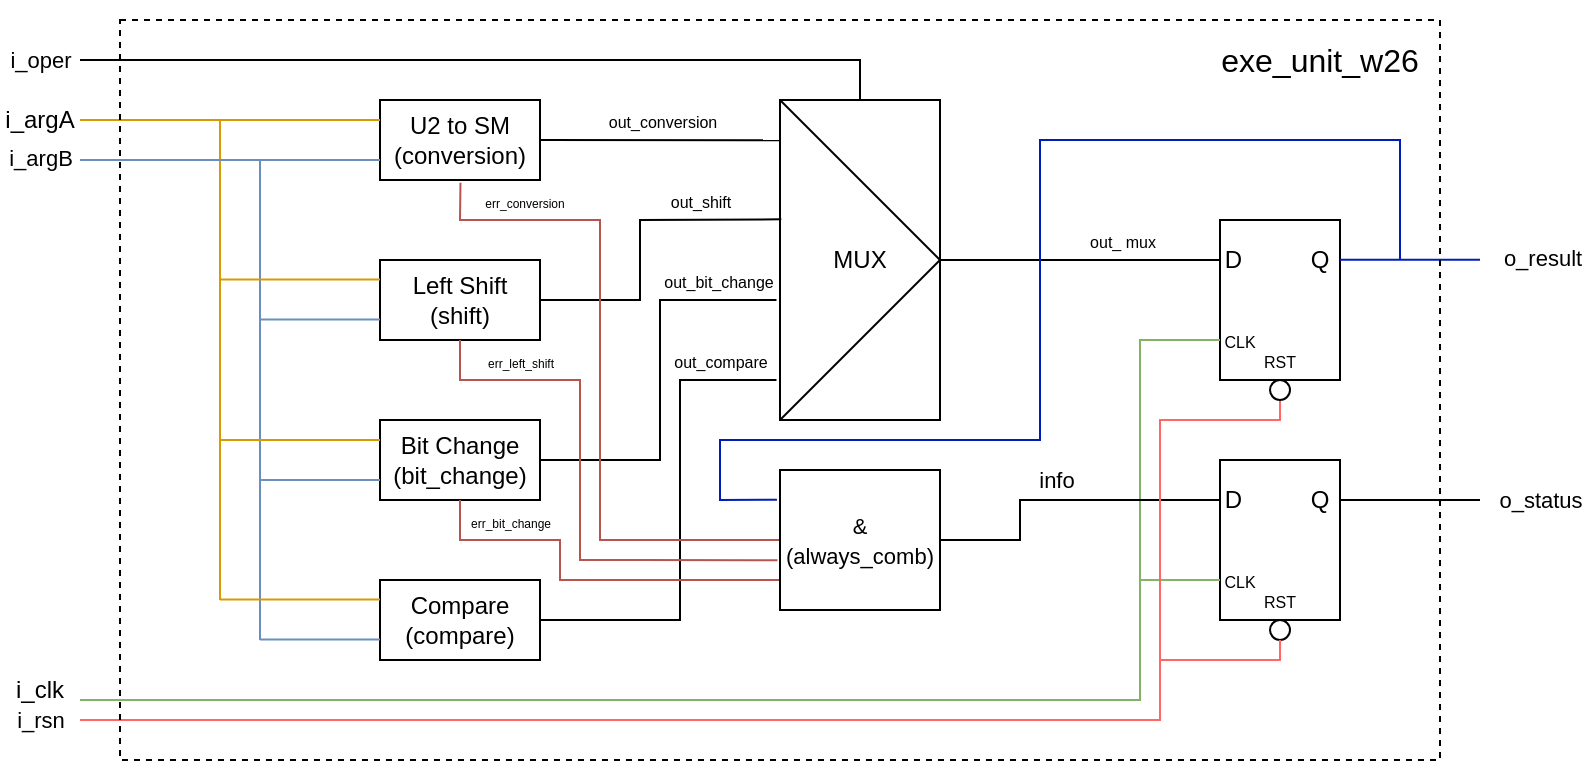 <mxfile version="22.1.5" type="device">
  <diagram name="Strona-1" id="Wa6BFlck-FOrG3PqAyhZ">
    <mxGraphModel dx="1434" dy="837" grid="1" gridSize="10" guides="1" tooltips="1" connect="1" arrows="1" fold="1" page="1" pageScale="1" pageWidth="827" pageHeight="1169" math="0" shadow="0">
      <root>
        <mxCell id="0" />
        <mxCell id="1" parent="0" />
        <mxCell id="CPtMA0ndq-gtlwL2n12L-1" value="Left Shift&lt;br&gt;(shift)" style="rounded=0;whiteSpace=wrap;html=1;" vertex="1" parent="1">
          <mxGeometry x="230" y="160" width="80" height="40" as="geometry" />
        </mxCell>
        <mxCell id="CPtMA0ndq-gtlwL2n12L-2" value="Compare&lt;br&gt;(compare)" style="rounded=0;whiteSpace=wrap;html=1;" vertex="1" parent="1">
          <mxGeometry x="230" y="320" width="80" height="40" as="geometry" />
        </mxCell>
        <mxCell id="CPtMA0ndq-gtlwL2n12L-3" value="Bit Change&lt;br&gt;(bit_change)" style="rounded=0;whiteSpace=wrap;html=1;" vertex="1" parent="1">
          <mxGeometry x="230" y="240" width="80" height="40" as="geometry" />
        </mxCell>
        <mxCell id="CPtMA0ndq-gtlwL2n12L-4" value="U2 to SM&lt;br&gt;(conversion)" style="rounded=0;whiteSpace=wrap;html=1;" vertex="1" parent="1">
          <mxGeometry x="230" y="80" width="80" height="40" as="geometry" />
        </mxCell>
        <mxCell id="CPtMA0ndq-gtlwL2n12L-5" value="MUX" style="rounded=0;whiteSpace=wrap;html=1;" vertex="1" parent="1">
          <mxGeometry x="430" y="80" width="80" height="160" as="geometry" />
        </mxCell>
        <mxCell id="CPtMA0ndq-gtlwL2n12L-6" value="" style="endArrow=none;html=1;rounded=0;entryX=1;entryY=0.5;entryDx=0;entryDy=0;exitX=0;exitY=1;exitDx=0;exitDy=0;" edge="1" parent="1" source="CPtMA0ndq-gtlwL2n12L-5" target="CPtMA0ndq-gtlwL2n12L-5">
          <mxGeometry width="50" height="50" relative="1" as="geometry">
            <mxPoint x="450" y="260" as="sourcePoint" />
            <mxPoint x="500" y="210" as="targetPoint" />
            <Array as="points" />
          </mxGeometry>
        </mxCell>
        <mxCell id="CPtMA0ndq-gtlwL2n12L-7" value="" style="endArrow=none;html=1;rounded=0;entryX=1;entryY=0.5;entryDx=0;entryDy=0;exitX=0;exitY=0;exitDx=0;exitDy=0;" edge="1" parent="1" source="CPtMA0ndq-gtlwL2n12L-5" target="CPtMA0ndq-gtlwL2n12L-5">
          <mxGeometry width="50" height="50" relative="1" as="geometry">
            <mxPoint x="450" y="260" as="sourcePoint" />
            <mxPoint x="500" y="210" as="targetPoint" />
          </mxGeometry>
        </mxCell>
        <mxCell id="CPtMA0ndq-gtlwL2n12L-8" value="" style="endArrow=none;html=1;rounded=0;exitX=1;exitY=0.5;exitDx=0;exitDy=0;entryX=0;entryY=0.126;entryDx=0;entryDy=0;entryPerimeter=0;" edge="1" parent="1" source="CPtMA0ndq-gtlwL2n12L-4" target="CPtMA0ndq-gtlwL2n12L-5">
          <mxGeometry width="50" height="50" relative="1" as="geometry">
            <mxPoint x="450" y="260" as="sourcePoint" />
            <mxPoint x="500" y="210" as="targetPoint" />
          </mxGeometry>
        </mxCell>
        <mxCell id="CPtMA0ndq-gtlwL2n12L-74" value="&lt;font style=&quot;font-size: 8px;&quot;&gt;out_conversion&lt;/font&gt;" style="edgeLabel;html=1;align=center;verticalAlign=middle;resizable=0;points=[];" vertex="1" connectable="0" parent="CPtMA0ndq-gtlwL2n12L-8">
          <mxGeometry x="-0.458" y="-2" relative="1" as="geometry">
            <mxPoint x="28" y="-12" as="offset" />
          </mxGeometry>
        </mxCell>
        <mxCell id="CPtMA0ndq-gtlwL2n12L-9" value="" style="endArrow=none;html=1;rounded=0;exitX=1;exitY=0.5;exitDx=0;exitDy=0;entryX=0.008;entryY=0.373;entryDx=0;entryDy=0;entryPerimeter=0;" edge="1" parent="1" source="CPtMA0ndq-gtlwL2n12L-1" target="CPtMA0ndq-gtlwL2n12L-5">
          <mxGeometry width="50" height="50" relative="1" as="geometry">
            <mxPoint x="380" y="230" as="sourcePoint" />
            <mxPoint x="430" y="180" as="targetPoint" />
            <Array as="points">
              <mxPoint x="360" y="180" />
              <mxPoint x="360" y="140" />
            </Array>
          </mxGeometry>
        </mxCell>
        <mxCell id="CPtMA0ndq-gtlwL2n12L-75" value="&lt;font style=&quot;font-size: 8px;&quot;&gt;out_shift&lt;/font&gt;" style="edgeLabel;html=1;align=center;verticalAlign=middle;resizable=0;points=[];" vertex="1" connectable="0" parent="CPtMA0ndq-gtlwL2n12L-9">
          <mxGeometry x="0.442" y="1" relative="1" as="geometry">
            <mxPoint x="4" y="-9" as="offset" />
          </mxGeometry>
        </mxCell>
        <mxCell id="CPtMA0ndq-gtlwL2n12L-10" value="" style="endArrow=none;html=1;rounded=0;exitX=1;exitY=0.5;exitDx=0;exitDy=0;entryX=-0.022;entryY=0.625;entryDx=0;entryDy=0;entryPerimeter=0;" edge="1" parent="1" source="CPtMA0ndq-gtlwL2n12L-3" target="CPtMA0ndq-gtlwL2n12L-5">
          <mxGeometry width="50" height="50" relative="1" as="geometry">
            <mxPoint x="350" y="300" as="sourcePoint" />
            <mxPoint x="400" y="250" as="targetPoint" />
            <Array as="points">
              <mxPoint x="370" y="260" />
              <mxPoint x="370" y="180" />
            </Array>
          </mxGeometry>
        </mxCell>
        <mxCell id="CPtMA0ndq-gtlwL2n12L-76" value="&lt;font style=&quot;font-size: 8px;&quot;&gt;out_bit_change&lt;/font&gt;" style="edgeLabel;html=1;align=center;verticalAlign=middle;resizable=0;points=[];" vertex="1" connectable="0" parent="CPtMA0ndq-gtlwL2n12L-10">
          <mxGeometry x="0.557" y="1" relative="1" as="geometry">
            <mxPoint x="14" y="-9" as="offset" />
          </mxGeometry>
        </mxCell>
        <mxCell id="CPtMA0ndq-gtlwL2n12L-11" value="" style="endArrow=none;html=1;rounded=0;exitX=1;exitY=0.5;exitDx=0;exitDy=0;entryX=-0.022;entryY=0.875;entryDx=0;entryDy=0;entryPerimeter=0;" edge="1" parent="1" source="CPtMA0ndq-gtlwL2n12L-2" target="CPtMA0ndq-gtlwL2n12L-5">
          <mxGeometry width="50" height="50" relative="1" as="geometry">
            <mxPoint x="340" y="290" as="sourcePoint" />
            <mxPoint x="390" y="240" as="targetPoint" />
            <Array as="points">
              <mxPoint x="380" y="340" />
              <mxPoint x="380" y="220" />
            </Array>
          </mxGeometry>
        </mxCell>
        <mxCell id="CPtMA0ndq-gtlwL2n12L-77" value="&lt;font style=&quot;font-size: 8px;&quot;&gt;out_compare&lt;/font&gt;" style="edgeLabel;html=1;align=center;verticalAlign=middle;resizable=0;points=[];" vertex="1" connectable="0" parent="CPtMA0ndq-gtlwL2n12L-11">
          <mxGeometry x="0.745" relative="1" as="geometry">
            <mxPoint x="2" y="-10" as="offset" />
          </mxGeometry>
        </mxCell>
        <mxCell id="CPtMA0ndq-gtlwL2n12L-12" value="" style="rounded=0;whiteSpace=wrap;html=1;" vertex="1" parent="1">
          <mxGeometry x="650" y="140" width="60" height="80" as="geometry" />
        </mxCell>
        <mxCell id="CPtMA0ndq-gtlwL2n12L-13" value="" style="endArrow=none;html=1;rounded=0;entryX=0;entryY=0.25;entryDx=0;entryDy=0;" edge="1" parent="1" target="CPtMA0ndq-gtlwL2n12L-12">
          <mxGeometry width="50" height="50" relative="1" as="geometry">
            <mxPoint x="510" y="160" as="sourcePoint" />
            <mxPoint x="720" y="150" as="targetPoint" />
          </mxGeometry>
        </mxCell>
        <mxCell id="CPtMA0ndq-gtlwL2n12L-78" value="&lt;font style=&quot;font-size: 8px;&quot;&gt;out_ mux&lt;/font&gt;" style="edgeLabel;html=1;align=center;verticalAlign=middle;resizable=0;points=[];" vertex="1" connectable="0" parent="CPtMA0ndq-gtlwL2n12L-13">
          <mxGeometry x="-0.51" relative="1" as="geometry">
            <mxPoint x="56" y="-10" as="offset" />
          </mxGeometry>
        </mxCell>
        <mxCell id="CPtMA0ndq-gtlwL2n12L-14" value="&amp;nbsp;D" style="text;html=1;strokeColor=none;fillColor=none;align=center;verticalAlign=middle;whiteSpace=wrap;rounded=0;" vertex="1" parent="1">
          <mxGeometry x="625" y="145" width="60" height="30" as="geometry" />
        </mxCell>
        <mxCell id="CPtMA0ndq-gtlwL2n12L-15" value="Q" style="text;html=1;strokeColor=none;fillColor=none;align=center;verticalAlign=middle;whiteSpace=wrap;rounded=0;" vertex="1" parent="1">
          <mxGeometry x="670" y="145" width="60" height="30" as="geometry" />
        </mxCell>
        <mxCell id="CPtMA0ndq-gtlwL2n12L-17" value="" style="endArrow=none;html=1;rounded=0;exitX=0;exitY=0.75;exitDx=0;exitDy=0;fillColor=#d5e8d4;strokeColor=#82b366;" edge="1" parent="1" source="CPtMA0ndq-gtlwL2n12L-12">
          <mxGeometry width="50" height="50" relative="1" as="geometry">
            <mxPoint x="700" y="260" as="sourcePoint" />
            <mxPoint x="80" y="380" as="targetPoint" />
            <Array as="points">
              <mxPoint x="610" y="200" />
              <mxPoint x="610" y="380" />
            </Array>
          </mxGeometry>
        </mxCell>
        <mxCell id="CPtMA0ndq-gtlwL2n12L-20" value="&lt;font style=&quot;font-size: 8px;&quot;&gt;RST&lt;/font&gt;" style="text;html=1;strokeColor=none;fillColor=none;align=center;verticalAlign=middle;whiteSpace=wrap;rounded=0;" vertex="1" parent="1">
          <mxGeometry x="675" y="210" width="10" as="geometry" />
        </mxCell>
        <mxCell id="CPtMA0ndq-gtlwL2n12L-21" value="" style="endArrow=none;html=1;rounded=0;fillColor=#ffe6cc;strokeColor=#d79b00;" edge="1" parent="1">
          <mxGeometry width="50" height="50" relative="1" as="geometry">
            <mxPoint x="150" y="90" as="sourcePoint" />
            <mxPoint x="150" y="330" as="targetPoint" />
          </mxGeometry>
        </mxCell>
        <mxCell id="CPtMA0ndq-gtlwL2n12L-22" value="" style="endArrow=none;html=1;rounded=0;fillColor=#dae8fc;strokeColor=#6c8ebf;" edge="1" parent="1">
          <mxGeometry width="50" height="50" relative="1" as="geometry">
            <mxPoint x="170" y="110" as="sourcePoint" />
            <mxPoint x="170" y="350" as="targetPoint" />
          </mxGeometry>
        </mxCell>
        <mxCell id="CPtMA0ndq-gtlwL2n12L-23" value="" style="endArrow=none;html=1;rounded=0;entryX=0;entryY=0.25;entryDx=0;entryDy=0;fillColor=#ffe6cc;strokeColor=#d79b00;" edge="1" parent="1" target="CPtMA0ndq-gtlwL2n12L-4">
          <mxGeometry width="50" height="50" relative="1" as="geometry">
            <mxPoint x="150" y="90" as="sourcePoint" />
            <mxPoint x="250" y="80" as="targetPoint" />
          </mxGeometry>
        </mxCell>
        <mxCell id="CPtMA0ndq-gtlwL2n12L-24" value="" style="endArrow=none;html=1;rounded=0;entryX=0;entryY=0.75;entryDx=0;entryDy=0;fillColor=#dae8fc;strokeColor=#6c8ebf;" edge="1" parent="1" target="CPtMA0ndq-gtlwL2n12L-4">
          <mxGeometry width="50" height="50" relative="1" as="geometry">
            <mxPoint x="170" y="110" as="sourcePoint" />
            <mxPoint x="250" y="80" as="targetPoint" />
          </mxGeometry>
        </mxCell>
        <mxCell id="CPtMA0ndq-gtlwL2n12L-25" value="" style="endArrow=none;html=1;rounded=0;entryX=0;entryY=0.25;entryDx=0;entryDy=0;fillColor=#ffe6cc;strokeColor=#d79b00;" edge="1" parent="1">
          <mxGeometry width="50" height="50" relative="1" as="geometry">
            <mxPoint x="150" y="169.77" as="sourcePoint" />
            <mxPoint x="230" y="169.77" as="targetPoint" />
          </mxGeometry>
        </mxCell>
        <mxCell id="CPtMA0ndq-gtlwL2n12L-26" value="" style="endArrow=none;html=1;rounded=0;entryX=0;entryY=0.75;entryDx=0;entryDy=0;fillColor=#dae8fc;strokeColor=#6c8ebf;" edge="1" parent="1">
          <mxGeometry width="50" height="50" relative="1" as="geometry">
            <mxPoint x="170" y="189.77" as="sourcePoint" />
            <mxPoint x="230" y="189.77" as="targetPoint" />
          </mxGeometry>
        </mxCell>
        <mxCell id="CPtMA0ndq-gtlwL2n12L-27" value="" style="endArrow=none;html=1;rounded=0;entryX=0;entryY=0.25;entryDx=0;entryDy=0;fillColor=#ffe6cc;strokeColor=#d79b00;" edge="1" parent="1">
          <mxGeometry width="50" height="50" relative="1" as="geometry">
            <mxPoint x="150" y="250" as="sourcePoint" />
            <mxPoint x="230" y="250" as="targetPoint" />
          </mxGeometry>
        </mxCell>
        <mxCell id="CPtMA0ndq-gtlwL2n12L-28" value="" style="endArrow=none;html=1;rounded=0;entryX=0;entryY=0.75;entryDx=0;entryDy=0;fillColor=#dae8fc;strokeColor=#6c8ebf;" edge="1" parent="1">
          <mxGeometry width="50" height="50" relative="1" as="geometry">
            <mxPoint x="170" y="270" as="sourcePoint" />
            <mxPoint x="230" y="270" as="targetPoint" />
          </mxGeometry>
        </mxCell>
        <mxCell id="CPtMA0ndq-gtlwL2n12L-29" value="" style="endArrow=none;html=1;rounded=0;entryX=0;entryY=0.25;entryDx=0;entryDy=0;fillColor=#ffe6cc;strokeColor=#d79b00;" edge="1" parent="1">
          <mxGeometry width="50" height="50" relative="1" as="geometry">
            <mxPoint x="150" y="329.77" as="sourcePoint" />
            <mxPoint x="230" y="329.77" as="targetPoint" />
          </mxGeometry>
        </mxCell>
        <mxCell id="CPtMA0ndq-gtlwL2n12L-30" value="" style="endArrow=none;html=1;rounded=0;entryX=0;entryY=0.75;entryDx=0;entryDy=0;fillColor=#dae8fc;strokeColor=#6c8ebf;" edge="1" parent="1">
          <mxGeometry width="50" height="50" relative="1" as="geometry">
            <mxPoint x="170" y="349.77" as="sourcePoint" />
            <mxPoint x="230" y="349.77" as="targetPoint" />
          </mxGeometry>
        </mxCell>
        <mxCell id="CPtMA0ndq-gtlwL2n12L-32" value="" style="endArrow=none;html=1;rounded=0;exitX=0.503;exitY=1.035;exitDx=0;exitDy=0;exitPerimeter=0;fillColor=#f8cecc;strokeColor=#b85450;entryX=0;entryY=0.5;entryDx=0;entryDy=0;" edge="1" parent="1" source="CPtMA0ndq-gtlwL2n12L-4" target="CPtMA0ndq-gtlwL2n12L-46">
          <mxGeometry width="50" height="50" relative="1" as="geometry">
            <mxPoint x="270" y="140" as="sourcePoint" />
            <mxPoint x="340" y="280" as="targetPoint" />
            <Array as="points">
              <mxPoint x="270" y="140" />
              <mxPoint x="340" y="140" />
              <mxPoint x="340" y="300" />
            </Array>
          </mxGeometry>
        </mxCell>
        <mxCell id="CPtMA0ndq-gtlwL2n12L-70" value="&lt;font style=&quot;font-size: 6px;&quot;&gt;err_conversion&lt;/font&gt;" style="edgeLabel;html=1;align=center;verticalAlign=middle;resizable=0;points=[];" vertex="1" connectable="0" parent="CPtMA0ndq-gtlwL2n12L-32">
          <mxGeometry x="-0.706" y="1" relative="1" as="geometry">
            <mxPoint y="-9" as="offset" />
          </mxGeometry>
        </mxCell>
        <mxCell id="CPtMA0ndq-gtlwL2n12L-33" value="" style="endArrow=none;html=1;rounded=0;exitX=0.503;exitY=1.035;exitDx=0;exitDy=0;exitPerimeter=0;fillColor=#f8cecc;strokeColor=#b85450;entryX=-0.016;entryY=0.644;entryDx=0;entryDy=0;entryPerimeter=0;" edge="1" parent="1" target="CPtMA0ndq-gtlwL2n12L-46">
          <mxGeometry width="50" height="50" relative="1" as="geometry">
            <mxPoint x="270" y="200" as="sourcePoint" />
            <mxPoint x="330" y="300" as="targetPoint" />
            <Array as="points">
              <mxPoint x="270" y="220" />
              <mxPoint x="330" y="220" />
              <mxPoint x="330" y="310" />
              <mxPoint x="360" y="310" />
            </Array>
          </mxGeometry>
        </mxCell>
        <mxCell id="CPtMA0ndq-gtlwL2n12L-72" value="&lt;font style=&quot;font-size: 6px;&quot;&gt;err_left_shift&lt;/font&gt;" style="edgeLabel;html=1;align=center;verticalAlign=middle;resizable=0;points=[];" vertex="1" connectable="0" parent="CPtMA0ndq-gtlwL2n12L-33">
          <mxGeometry x="-0.695" relative="1" as="geometry">
            <mxPoint x="9" y="-10" as="offset" />
          </mxGeometry>
        </mxCell>
        <mxCell id="CPtMA0ndq-gtlwL2n12L-34" value="" style="endArrow=none;html=1;rounded=0;exitX=0.503;exitY=1.035;exitDx=0;exitDy=0;exitPerimeter=0;fillColor=#f8cecc;strokeColor=#b85450;entryX=0;entryY=0.786;entryDx=0;entryDy=0;entryPerimeter=0;" edge="1" parent="1" target="CPtMA0ndq-gtlwL2n12L-46">
          <mxGeometry width="50" height="50" relative="1" as="geometry">
            <mxPoint x="270" y="280" as="sourcePoint" />
            <mxPoint x="320" y="320" as="targetPoint" />
            <Array as="points">
              <mxPoint x="270" y="300" />
              <mxPoint x="320" y="300" />
              <mxPoint x="320" y="320" />
            </Array>
          </mxGeometry>
        </mxCell>
        <mxCell id="CPtMA0ndq-gtlwL2n12L-73" value="&lt;font style=&quot;font-size: 6px;&quot;&gt;err_bit_change&lt;/font&gt;" style="edgeLabel;html=1;align=center;verticalAlign=middle;resizable=0;points=[];" vertex="1" connectable="0" parent="CPtMA0ndq-gtlwL2n12L-34">
          <mxGeometry x="-0.555" y="1" relative="1" as="geometry">
            <mxPoint y="-9" as="offset" />
          </mxGeometry>
        </mxCell>
        <mxCell id="CPtMA0ndq-gtlwL2n12L-36" value="&lt;font style=&quot;font-size: 8px;&quot;&gt;CLK&lt;/font&gt;" style="text;html=1;strokeColor=none;fillColor=none;align=center;verticalAlign=middle;whiteSpace=wrap;rounded=0;" vertex="1" parent="1">
          <mxGeometry x="645" y="190" width="30" height="20" as="geometry" />
        </mxCell>
        <mxCell id="CPtMA0ndq-gtlwL2n12L-41" value="" style="rounded=0;whiteSpace=wrap;html=1;" vertex="1" parent="1">
          <mxGeometry x="650" y="260" width="60" height="80" as="geometry" />
        </mxCell>
        <mxCell id="CPtMA0ndq-gtlwL2n12L-42" value="&amp;nbsp;D" style="text;html=1;strokeColor=none;fillColor=none;align=center;verticalAlign=middle;whiteSpace=wrap;rounded=0;" vertex="1" parent="1">
          <mxGeometry x="650" y="265" width="10" height="30" as="geometry" />
        </mxCell>
        <mxCell id="CPtMA0ndq-gtlwL2n12L-43" value="Q" style="text;html=1;strokeColor=none;fillColor=none;align=center;verticalAlign=middle;whiteSpace=wrap;rounded=0;" vertex="1" parent="1">
          <mxGeometry x="690" y="265" width="20" height="30" as="geometry" />
        </mxCell>
        <mxCell id="CPtMA0ndq-gtlwL2n12L-44" value="&lt;font style=&quot;font-size: 8px;&quot;&gt;RST&lt;/font&gt;" style="text;html=1;strokeColor=none;fillColor=none;align=center;verticalAlign=middle;whiteSpace=wrap;rounded=0;" vertex="1" parent="1">
          <mxGeometry x="675" y="330" width="10" as="geometry" />
        </mxCell>
        <mxCell id="CPtMA0ndq-gtlwL2n12L-45" value="&lt;font style=&quot;font-size: 8px;&quot;&gt;CLK&lt;/font&gt;" style="text;html=1;strokeColor=none;fillColor=none;align=center;verticalAlign=middle;whiteSpace=wrap;rounded=0;" vertex="1" parent="1">
          <mxGeometry x="650" y="310" width="20" height="20" as="geometry" />
        </mxCell>
        <mxCell id="CPtMA0ndq-gtlwL2n12L-46" value="" style="rounded=0;whiteSpace=wrap;html=1;" vertex="1" parent="1">
          <mxGeometry x="430" y="265" width="80" height="70" as="geometry" />
        </mxCell>
        <mxCell id="CPtMA0ndq-gtlwL2n12L-49" value="" style="endArrow=none;html=1;rounded=0;entryX=0;entryY=0.5;entryDx=0;entryDy=0;" edge="1" parent="1" target="CPtMA0ndq-gtlwL2n12L-42">
          <mxGeometry width="50" height="50" relative="1" as="geometry">
            <mxPoint x="510" y="300" as="sourcePoint" />
            <mxPoint x="590" y="320" as="targetPoint" />
            <Array as="points">
              <mxPoint x="550" y="300" />
              <mxPoint x="550" y="280" />
            </Array>
          </mxGeometry>
        </mxCell>
        <mxCell id="CPtMA0ndq-gtlwL2n12L-66" value="info" style="edgeLabel;html=1;align=center;verticalAlign=middle;resizable=0;points=[];" vertex="1" connectable="0" parent="CPtMA0ndq-gtlwL2n12L-49">
          <mxGeometry x="-0.024" y="1" relative="1" as="geometry">
            <mxPoint y="-9" as="offset" />
          </mxGeometry>
        </mxCell>
        <mxCell id="CPtMA0ndq-gtlwL2n12L-50" value="&lt;font style=&quot;font-size: 11px;&quot;&gt;&amp;amp;&lt;br&gt;(always_comb)&lt;/font&gt;" style="text;html=1;strokeColor=none;fillColor=none;align=center;verticalAlign=middle;whiteSpace=wrap;rounded=0;" vertex="1" parent="1">
          <mxGeometry x="440" y="285" width="60" height="30" as="geometry" />
        </mxCell>
        <mxCell id="CPtMA0ndq-gtlwL2n12L-51" value="" style="endArrow=none;html=1;rounded=0;entryX=0;entryY=0.5;entryDx=0;entryDy=0;fillColor=#d5e8d4;strokeColor=#82b366;" edge="1" parent="1" target="CPtMA0ndq-gtlwL2n12L-45">
          <mxGeometry width="50" height="50" relative="1" as="geometry">
            <mxPoint x="610" y="320" as="sourcePoint" />
            <mxPoint x="610" y="330" as="targetPoint" />
          </mxGeometry>
        </mxCell>
        <mxCell id="CPtMA0ndq-gtlwL2n12L-52" value="" style="endArrow=none;html=1;rounded=0;fillColor=#ffcccc;strokeColor=#FF6666;entryX=0.5;entryY=1;entryDx=0;entryDy=0;" edge="1" parent="1" target="CPtMA0ndq-gtlwL2n12L-53">
          <mxGeometry width="50" height="50" relative="1" as="geometry">
            <mxPoint x="80" y="390" as="sourcePoint" />
            <mxPoint x="675" y="230" as="targetPoint" />
            <Array as="points">
              <mxPoint x="470" y="390" />
              <mxPoint x="620" y="390" />
              <mxPoint x="620" y="240" />
              <mxPoint x="680" y="240" />
            </Array>
          </mxGeometry>
        </mxCell>
        <mxCell id="CPtMA0ndq-gtlwL2n12L-84" value="i_rsn" style="edgeLabel;html=1;align=center;verticalAlign=middle;resizable=0;points=[];" vertex="1" connectable="0" parent="CPtMA0ndq-gtlwL2n12L-52">
          <mxGeometry x="-0.99" y="1" relative="1" as="geometry">
            <mxPoint x="-24" y="1" as="offset" />
          </mxGeometry>
        </mxCell>
        <mxCell id="CPtMA0ndq-gtlwL2n12L-53" value="" style="ellipse;whiteSpace=wrap;html=1;aspect=fixed;" vertex="1" parent="1">
          <mxGeometry x="675" y="220" width="10" height="10" as="geometry" />
        </mxCell>
        <mxCell id="CPtMA0ndq-gtlwL2n12L-54" value="" style="ellipse;whiteSpace=wrap;html=1;aspect=fixed;" vertex="1" parent="1">
          <mxGeometry x="675" y="340" width="10" height="10" as="geometry" />
        </mxCell>
        <mxCell id="CPtMA0ndq-gtlwL2n12L-56" value="" style="endArrow=none;html=1;rounded=0;entryX=0.5;entryY=1;entryDx=0;entryDy=0;strokeColor=#FF6666;" edge="1" parent="1" target="CPtMA0ndq-gtlwL2n12L-54">
          <mxGeometry width="50" height="50" relative="1" as="geometry">
            <mxPoint x="620" y="360" as="sourcePoint" />
            <mxPoint x="680" y="360" as="targetPoint" />
            <Array as="points">
              <mxPoint x="680" y="360" />
            </Array>
          </mxGeometry>
        </mxCell>
        <mxCell id="CPtMA0ndq-gtlwL2n12L-58" value="" style="endArrow=none;html=1;rounded=0;entryX=0;entryY=0.25;entryDx=0;entryDy=0;fillColor=#ffe6cc;strokeColor=#d79b00;" edge="1" parent="1">
          <mxGeometry width="50" height="50" relative="1" as="geometry">
            <mxPoint x="80" y="90" as="sourcePoint" />
            <mxPoint x="160" y="90" as="targetPoint" />
          </mxGeometry>
        </mxCell>
        <mxCell id="CPtMA0ndq-gtlwL2n12L-59" value="" style="endArrow=none;html=1;rounded=0;entryX=0;entryY=0.75;entryDx=0;entryDy=0;fillColor=#dae8fc;strokeColor=#6c8ebf;" edge="1" parent="1">
          <mxGeometry width="50" height="50" relative="1" as="geometry">
            <mxPoint x="80" y="110" as="sourcePoint" />
            <mxPoint x="170" y="110" as="targetPoint" />
          </mxGeometry>
        </mxCell>
        <mxCell id="CPtMA0ndq-gtlwL2n12L-89" value="i_argB" style="edgeLabel;html=1;align=center;verticalAlign=middle;resizable=0;points=[];" vertex="1" connectable="0" parent="CPtMA0ndq-gtlwL2n12L-59">
          <mxGeometry x="-0.938" y="1" relative="1" as="geometry">
            <mxPoint x="-23" as="offset" />
          </mxGeometry>
        </mxCell>
        <mxCell id="CPtMA0ndq-gtlwL2n12L-63" value="" style="endArrow=none;html=1;rounded=0;exitX=1;exitY=0.5;exitDx=0;exitDy=0;" edge="1" parent="1" source="CPtMA0ndq-gtlwL2n12L-43">
          <mxGeometry width="50" height="50" relative="1" as="geometry">
            <mxPoint x="720" y="260" as="sourcePoint" />
            <mxPoint x="780" y="280" as="targetPoint" />
          </mxGeometry>
        </mxCell>
        <mxCell id="CPtMA0ndq-gtlwL2n12L-92" value="o_status" style="edgeLabel;html=1;align=center;verticalAlign=middle;resizable=0;points=[];" vertex="1" connectable="0" parent="CPtMA0ndq-gtlwL2n12L-63">
          <mxGeometry x="0.828" y="-1" relative="1" as="geometry">
            <mxPoint x="36" y="-1" as="offset" />
          </mxGeometry>
        </mxCell>
        <mxCell id="CPtMA0ndq-gtlwL2n12L-64" value="" style="endArrow=none;html=1;rounded=0;exitX=1;exitY=0.5;exitDx=0;exitDy=0;fillColor=#0050ef;strokeColor=#001DBC;" edge="1" parent="1">
          <mxGeometry width="50" height="50" relative="1" as="geometry">
            <mxPoint x="710" y="159.88" as="sourcePoint" />
            <mxPoint x="780" y="159.88" as="targetPoint" />
          </mxGeometry>
        </mxCell>
        <mxCell id="CPtMA0ndq-gtlwL2n12L-91" value="o_result" style="edgeLabel;html=1;align=center;verticalAlign=middle;resizable=0;points=[];" vertex="1" connectable="0" parent="CPtMA0ndq-gtlwL2n12L-64">
          <mxGeometry x="0.758" y="1" relative="1" as="geometry">
            <mxPoint x="39" as="offset" />
          </mxGeometry>
        </mxCell>
        <mxCell id="CPtMA0ndq-gtlwL2n12L-65" value="" style="endArrow=none;html=1;rounded=0;entryX=-0.019;entryY=0.213;entryDx=0;entryDy=0;entryPerimeter=0;fillColor=#0050ef;strokeColor=#001DBC;" edge="1" parent="1" target="CPtMA0ndq-gtlwL2n12L-46">
          <mxGeometry width="50" height="50" relative="1" as="geometry">
            <mxPoint x="740" y="160" as="sourcePoint" />
            <mxPoint x="400" y="280" as="targetPoint" />
            <Array as="points">
              <mxPoint x="740" y="100" />
              <mxPoint x="560" y="100" />
              <mxPoint x="560" y="250" />
              <mxPoint x="400" y="250" />
              <mxPoint x="400" y="280" />
            </Array>
          </mxGeometry>
        </mxCell>
        <mxCell id="CPtMA0ndq-gtlwL2n12L-67" value="" style="endArrow=none;html=1;rounded=0;exitX=0.5;exitY=0;exitDx=0;exitDy=0;" edge="1" parent="1" source="CPtMA0ndq-gtlwL2n12L-5">
          <mxGeometry width="50" height="50" relative="1" as="geometry">
            <mxPoint x="300" y="130" as="sourcePoint" />
            <mxPoint x="80" y="60" as="targetPoint" />
            <Array as="points">
              <mxPoint x="470" y="60" />
            </Array>
          </mxGeometry>
        </mxCell>
        <mxCell id="CPtMA0ndq-gtlwL2n12L-90" value="i_oper" style="edgeLabel;html=1;align=center;verticalAlign=middle;resizable=0;points=[];" vertex="1" connectable="0" parent="CPtMA0ndq-gtlwL2n12L-67">
          <mxGeometry x="0.958" relative="1" as="geometry">
            <mxPoint x="-29" as="offset" />
          </mxGeometry>
        </mxCell>
        <mxCell id="CPtMA0ndq-gtlwL2n12L-81" value="&lt;font style=&quot;font-size: 16px;&quot;&gt;exe_unit_w26&lt;/font&gt;" style="text;html=1;strokeColor=none;fillColor=none;align=center;verticalAlign=middle;whiteSpace=wrap;rounded=0;" vertex="1" parent="1">
          <mxGeometry x="640" y="30" width="120" height="60" as="geometry" />
        </mxCell>
        <mxCell id="CPtMA0ndq-gtlwL2n12L-82" value="i_clk" style="text;html=1;strokeColor=none;fillColor=none;align=center;verticalAlign=middle;whiteSpace=wrap;rounded=0;" vertex="1" parent="1">
          <mxGeometry x="45" y="370" width="30" height="10" as="geometry" />
        </mxCell>
        <mxCell id="CPtMA0ndq-gtlwL2n12L-88" value="i_argA" style="text;html=1;strokeColor=none;fillColor=none;align=center;verticalAlign=middle;whiteSpace=wrap;rounded=0;" vertex="1" parent="1">
          <mxGeometry x="40" y="80" width="40" height="20" as="geometry" />
        </mxCell>
        <mxCell id="CPtMA0ndq-gtlwL2n12L-93" value="" style="rounded=0;whiteSpace=wrap;html=1;fillColor=none;dashed=1;" vertex="1" parent="1">
          <mxGeometry x="100" y="40" width="660" height="370" as="geometry" />
        </mxCell>
      </root>
    </mxGraphModel>
  </diagram>
</mxfile>
